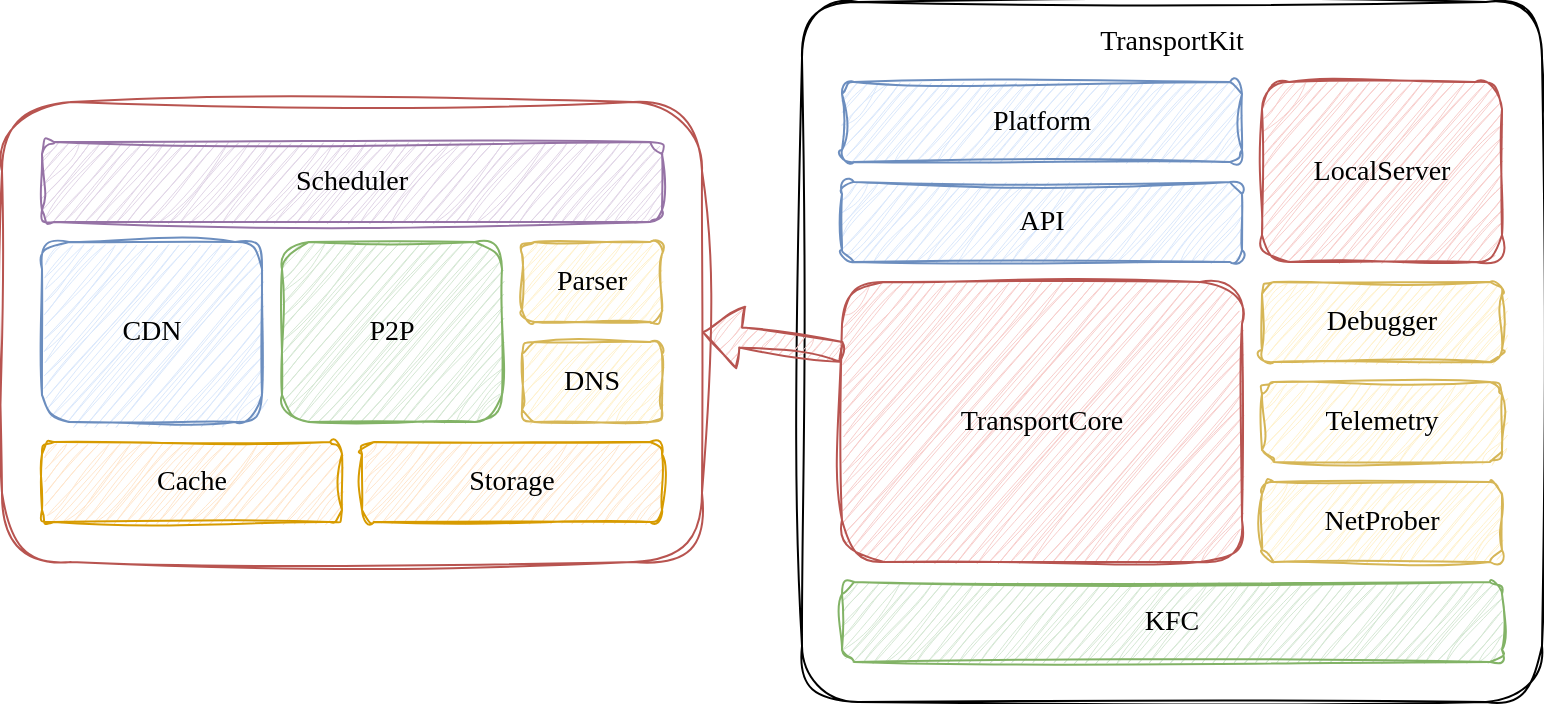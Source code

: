 <mxfile version="28.2.5">
  <diagram name="第 1 页" id="51aSyTN8NW-m_ME2kOmg">
    <mxGraphModel dx="1234" dy="826" grid="1" gridSize="10" guides="1" tooltips="1" connect="1" arrows="1" fold="1" page="1" pageScale="1" pageWidth="827" pageHeight="1169" math="0" shadow="0">
      <root>
        <mxCell id="0" />
        <mxCell id="1" parent="0" />
        <mxCell id="ARbY_WrPn276EFxLmVgK-1" value="" style="group" parent="1" vertex="1" connectable="0">
          <mxGeometry x="420" y="240" width="370" height="350" as="geometry" />
        </mxCell>
        <mxCell id="0RFeXB1oggQdj91naMoG-11" value="" style="rounded=1;whiteSpace=wrap;html=1;fillColor=none;arcSize=8;sketch=1;curveFitting=1;jiggle=2;" parent="ARbY_WrPn276EFxLmVgK-1" vertex="1">
          <mxGeometry width="370" height="350" as="geometry" />
        </mxCell>
        <mxCell id="0RFeXB1oggQdj91naMoG-1" value="TransportCore" style="rounded=1;whiteSpace=wrap;html=1;fillColor=#f8cecc;strokeColor=#b85450;fontSize=14;fontFamily=Comic Sans MS;sketch=1;curveFitting=1;jiggle=2;" parent="ARbY_WrPn276EFxLmVgK-1" vertex="1">
          <mxGeometry x="20" y="140" width="200" height="140" as="geometry" />
        </mxCell>
        <mxCell id="0RFeXB1oggQdj91naMoG-2" value="API" style="rounded=1;whiteSpace=wrap;html=1;fillColor=#dae8fc;strokeColor=#6c8ebf;fontSize=14;fontFamily=Comic Sans MS;sketch=1;curveFitting=1;jiggle=2;" parent="ARbY_WrPn276EFxLmVgK-1" vertex="1">
          <mxGeometry x="20" y="90" width="200" height="40" as="geometry" />
        </mxCell>
        <mxCell id="0RFeXB1oggQdj91naMoG-3" value="LocalServer" style="rounded=1;whiteSpace=wrap;html=1;fillColor=#f8cecc;strokeColor=#b85450;fontSize=14;fontFamily=Comic Sans MS;sketch=1;curveFitting=1;jiggle=2;" parent="ARbY_WrPn276EFxLmVgK-1" vertex="1">
          <mxGeometry x="230" y="40" width="120" height="90" as="geometry" />
        </mxCell>
        <mxCell id="0RFeXB1oggQdj91naMoG-4" value="Platform" style="rounded=1;whiteSpace=wrap;html=1;fillColor=#dae8fc;strokeColor=#6c8ebf;fontSize=14;fontFamily=Comic Sans MS;sketch=1;curveFitting=1;jiggle=2;" parent="ARbY_WrPn276EFxLmVgK-1" vertex="1">
          <mxGeometry x="20" y="40" width="200" height="40" as="geometry" />
        </mxCell>
        <mxCell id="0RFeXB1oggQdj91naMoG-6" value="Debugger" style="rounded=1;whiteSpace=wrap;html=1;fillColor=#fff2cc;strokeColor=#d6b656;fontSize=14;fontFamily=Comic Sans MS;sketch=1;curveFitting=1;jiggle=2;" parent="ARbY_WrPn276EFxLmVgK-1" vertex="1">
          <mxGeometry x="230" y="140" width="120" height="40" as="geometry" />
        </mxCell>
        <mxCell id="0RFeXB1oggQdj91naMoG-7" value="Telemetry" style="rounded=1;whiteSpace=wrap;html=1;fillColor=#fff2cc;strokeColor=#d6b656;fontSize=14;fontFamily=Comic Sans MS;sketch=1;curveFitting=1;jiggle=2;" parent="ARbY_WrPn276EFxLmVgK-1" vertex="1">
          <mxGeometry x="230" y="190" width="120" height="40" as="geometry" />
        </mxCell>
        <mxCell id="0RFeXB1oggQdj91naMoG-8" value="NetProber" style="rounded=1;whiteSpace=wrap;html=1;fillColor=#fff2cc;strokeColor=#d6b656;fontSize=14;fontFamily=Comic Sans MS;sketch=1;curveFitting=1;jiggle=2;" parent="ARbY_WrPn276EFxLmVgK-1" vertex="1">
          <mxGeometry x="230" y="240" width="120" height="40" as="geometry" />
        </mxCell>
        <mxCell id="0RFeXB1oggQdj91naMoG-9" value="KFC" style="rounded=1;whiteSpace=wrap;html=1;fillColor=#d5e8d4;strokeColor=#82b366;fontSize=14;fontFamily=Comic Sans MS;sketch=1;curveFitting=1;jiggle=2;" parent="ARbY_WrPn276EFxLmVgK-1" vertex="1">
          <mxGeometry x="20" y="290" width="330" height="40" as="geometry" />
        </mxCell>
        <mxCell id="0RFeXB1oggQdj91naMoG-12" value="TransportKit" style="text;html=1;align=center;verticalAlign=middle;whiteSpace=wrap;rounded=0;fontSize=14;fontFamily=Comic Sans MS;" parent="ARbY_WrPn276EFxLmVgK-1" vertex="1">
          <mxGeometry width="370" height="40" as="geometry" />
        </mxCell>
        <mxCell id="ARbY_WrPn276EFxLmVgK-32" value="" style="shape=flexArrow;endArrow=classic;html=1;rounded=1;fillColor=#f8cecc;strokeColor=#b85450;entryX=1;entryY=0.5;entryDx=0;entryDy=0;exitX=0;exitY=0.25;exitDx=0;exitDy=0;sketch=1;curveFitting=1;jiggle=2;" parent="1" source="0RFeXB1oggQdj91naMoG-1" target="ARbY_WrPn276EFxLmVgK-2" edge="1">
          <mxGeometry width="50" height="50" relative="1" as="geometry">
            <mxPoint x="300" y="680" as="sourcePoint" />
            <mxPoint x="350" y="630" as="targetPoint" />
          </mxGeometry>
        </mxCell>
        <mxCell id="ARbY_WrPn276EFxLmVgK-2" value="" style="rounded=1;whiteSpace=wrap;html=1;fillColor=none;strokeColor=#b85450;fontSize=14;fontFamily=Comic Sans MS;sketch=1;curveFitting=1;jiggle=2;container=0;" parent="1" vertex="1">
          <mxGeometry x="20" y="290" width="350" height="230" as="geometry" />
        </mxCell>
        <mxCell id="ARbY_WrPn276EFxLmVgK-4" value="Scheduler" style="rounded=1;whiteSpace=wrap;html=1;fillColor=#e1d5e7;strokeColor=#9673a6;fontSize=14;fontFamily=Comic Sans MS;sketch=1;curveFitting=1;jiggle=2;container=0;" parent="1" vertex="1">
          <mxGeometry x="40" y="310" width="310" height="40" as="geometry" />
        </mxCell>
        <mxCell id="ARbY_WrPn276EFxLmVgK-6" value="Cache" style="rounded=1;whiteSpace=wrap;html=1;fillColor=#ffe6cc;strokeColor=#d79b00;fontSize=14;fontFamily=Comic Sans MS;sketch=1;curveFitting=1;jiggle=2;container=0;" parent="1" vertex="1">
          <mxGeometry x="40" y="460" width="150" height="40" as="geometry" />
        </mxCell>
        <mxCell id="ARbY_WrPn276EFxLmVgK-8" value="Parser" style="rounded=1;whiteSpace=wrap;html=1;fillColor=#fff2cc;strokeColor=#d6b656;fontSize=14;fontFamily=Comic Sans MS;sketch=1;curveFitting=1;jiggle=2;container=0;" parent="1" vertex="1">
          <mxGeometry x="280" y="360" width="70" height="40" as="geometry" />
        </mxCell>
        <mxCell id="ARbY_WrPn276EFxLmVgK-12" value="P2P" style="rounded=1;whiteSpace=wrap;html=1;fillColor=#d5e8d4;strokeColor=#82b366;fontSize=14;fontFamily=Comic Sans MS;sketch=1;curveFitting=1;jiggle=2;container=0;" parent="1" vertex="1">
          <mxGeometry x="160" y="360" width="110" height="90" as="geometry" />
        </mxCell>
        <mxCell id="ARbY_WrPn276EFxLmVgK-5" value="CDN" style="rounded=1;whiteSpace=wrap;html=1;fillColor=#dae8fc;strokeColor=#6c8ebf;fontSize=14;fontFamily=Comic Sans MS;sketch=1;curveFitting=1;jiggle=2;container=0;" parent="1" vertex="1">
          <mxGeometry x="40" y="360" width="110" height="90" as="geometry" />
        </mxCell>
        <mxCell id="htI6FF0RRZnNIidORgzR-2" value="DNS" style="rounded=1;whiteSpace=wrap;html=1;fillColor=#fff2cc;strokeColor=#d6b656;fontSize=14;fontFamily=Comic Sans MS;sketch=1;curveFitting=1;jiggle=2;container=0;" parent="1" vertex="1">
          <mxGeometry x="280" y="410" width="70" height="40" as="geometry" />
        </mxCell>
        <mxCell id="htI6FF0RRZnNIidORgzR-3" value="Storage" style="rounded=1;whiteSpace=wrap;html=1;fillColor=#ffe6cc;strokeColor=#d79b00;fontSize=14;fontFamily=Comic Sans MS;sketch=1;curveFitting=1;jiggle=2;container=0;" parent="1" vertex="1">
          <mxGeometry x="200" y="460" width="150" height="40" as="geometry" />
        </mxCell>
      </root>
    </mxGraphModel>
  </diagram>
</mxfile>
